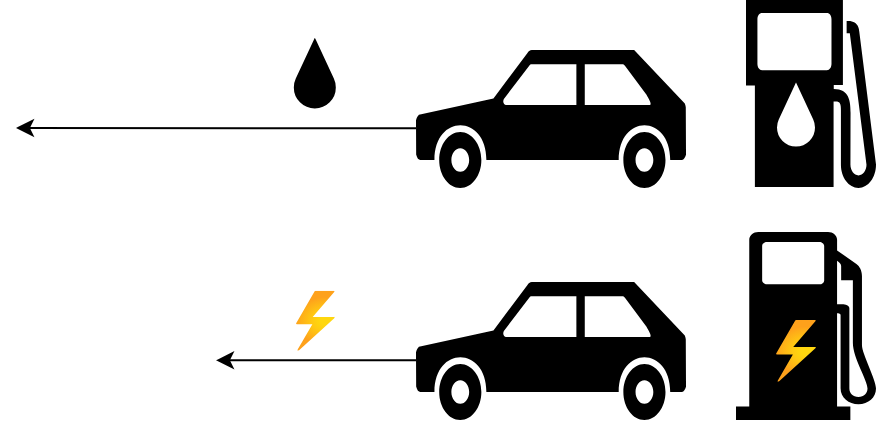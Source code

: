 <mxfile version="17.4.2" type="device"><diagram id="GkT4pCaWDSZV2-YPQNlM" name="Page-1"><mxGraphModel dx="525" dy="415" grid="1" gridSize="10" guides="1" tooltips="1" connect="1" arrows="1" fold="1" page="1" pageScale="1" pageWidth="850" pageHeight="1100" math="0" shadow="0"><root><mxCell id="0"/><mxCell id="1" parent="0"/><mxCell id="SlgXlISpqRPjMkbls5be-9" value="" style="shape=mxgraph.signs.transportation.car_3;html=1;pointerEvents=1;fillColor=#000000;strokeColor=none;verticalLabelPosition=bottom;verticalAlign=top;align=center;" parent="1" vertex="1"><mxGeometry x="370" y="460.92" width="135" height="69.08" as="geometry"/></mxCell><mxCell id="SlgXlISpqRPjMkbls5be-10" value="" style="endArrow=classic;html=1;rounded=0;" parent="1" edge="1"><mxGeometry width="50" height="50" relative="1" as="geometry"><mxPoint x="370" y="500.14" as="sourcePoint"/><mxPoint x="270" y="500.14" as="targetPoint"/></mxGeometry></mxCell><mxCell id="SlgXlISpqRPjMkbls5be-12" value="" style="aspect=fixed;html=1;points=[];align=center;image;fontSize=12;image=img/lib/azure2/general/Power.svg;" parent="1" vertex="1"><mxGeometry x="310" y="465.38" width="19.41" height="30" as="geometry"/></mxCell><mxCell id="xn_bfE59Fx7QIQu885Pf-3" value="" style="shape=mxgraph.signs.transportation.gas_1;html=1;pointerEvents=1;fillColor=#000000;strokeColor=none;verticalLabelPosition=bottom;verticalAlign=top;align=center;" vertex="1" parent="1"><mxGeometry x="530" y="436" width="70" height="94" as="geometry"/></mxCell><mxCell id="xn_bfE59Fx7QIQu885Pf-4" value="" style="aspect=fixed;html=1;points=[];align=center;image;fontSize=12;image=img/lib/azure2/general/Power.svg;" vertex="1" parent="1"><mxGeometry x="550" y="480" width="20" height="30.92" as="geometry"/></mxCell><mxCell id="xn_bfE59Fx7QIQu885Pf-6" value="" style="shape=mxgraph.signs.transportation.car_3;html=1;pointerEvents=1;fillColor=#000000;strokeColor=none;verticalLabelPosition=bottom;verticalAlign=top;align=center;" vertex="1" parent="1"><mxGeometry x="370" y="344.92" width="135" height="69.08" as="geometry"/></mxCell><mxCell id="xn_bfE59Fx7QIQu885Pf-7" value="" style="endArrow=classic;html=1;rounded=0;" edge="1" parent="1"><mxGeometry width="50" height="50" relative="1" as="geometry"><mxPoint x="370" y="384.14" as="sourcePoint"/><mxPoint x="170" y="384" as="targetPoint"/></mxGeometry></mxCell><mxCell id="xn_bfE59Fx7QIQu885Pf-11" value="" style="shape=mxgraph.signs.transportation.gas_3;html=1;pointerEvents=1;fillColor=#000000;strokeColor=none;verticalLabelPosition=bottom;verticalAlign=top;align=center;fontSize=10;fontColor=#FFFFFF;" vertex="1" parent="1"><mxGeometry x="535" y="320" width="65" height="94" as="geometry"/></mxCell><mxCell id="xn_bfE59Fx7QIQu885Pf-10" value="" style="verticalLabelPosition=bottom;verticalAlign=top;html=1;shape=mxgraph.basic.drop;fontSize=10;fontColor=#FFFFFF;" vertex="1" parent="1"><mxGeometry x="550" y="360" width="20" height="33.73" as="geometry"/></mxCell><mxCell id="xn_bfE59Fx7QIQu885Pf-12" value="" style="verticalLabelPosition=bottom;verticalAlign=top;html=1;shape=mxgraph.basic.drop;fontSize=10;fontColor=#FFFFFF;fillColor=#000000;" vertex="1" parent="1"><mxGeometry x="309.41" y="340" width="20" height="33.73" as="geometry"/></mxCell></root></mxGraphModel></diagram></mxfile>